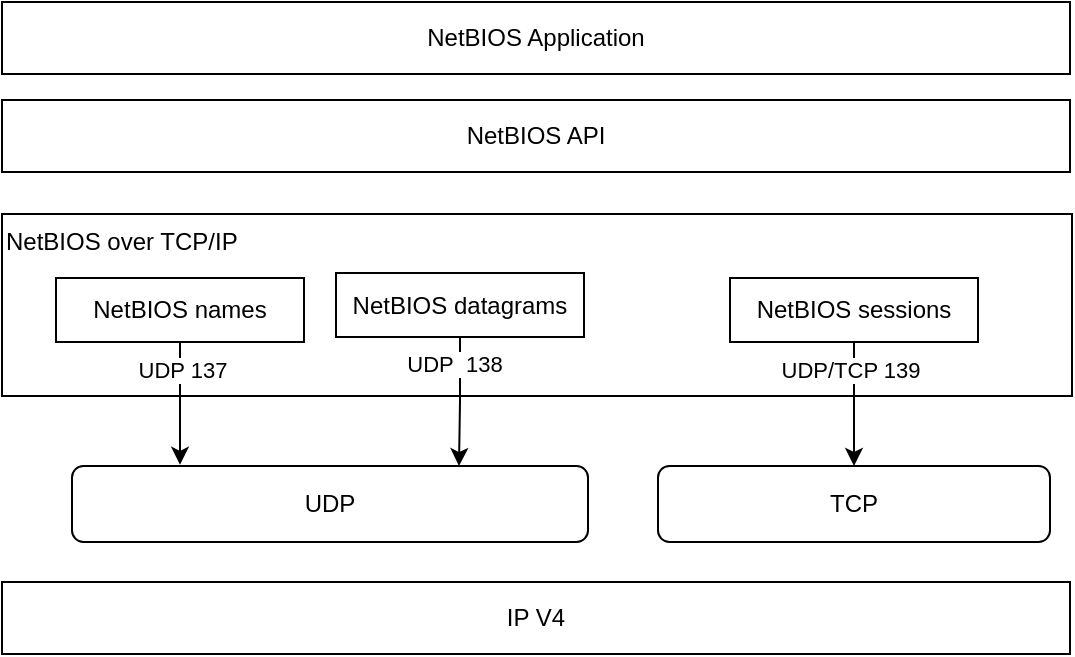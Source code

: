 <mxfile version="22.1.11" type="github">
  <diagram name="第 1 页" id="gh5PI_p-MOkmfYP4QGG6">
    <mxGraphModel dx="1050" dy="569" grid="0" gridSize="10" guides="1" tooltips="1" connect="1" arrows="1" fold="1" page="0" pageScale="1" pageWidth="827" pageHeight="1169" math="0" shadow="0">
      <root>
        <mxCell id="0" />
        <mxCell id="1" parent="0" />
        <mxCell id="ohtwi0VluYz8EV7dMfoW-1" value="NetBIOS Application" style="rounded=0;whiteSpace=wrap;html=1;" vertex="1" parent="1">
          <mxGeometry x="32" y="106" width="534" height="36" as="geometry" />
        </mxCell>
        <mxCell id="ohtwi0VluYz8EV7dMfoW-2" value="NetBIOS API" style="rounded=0;whiteSpace=wrap;html=1;" vertex="1" parent="1">
          <mxGeometry x="32" y="155" width="534" height="36" as="geometry" />
        </mxCell>
        <mxCell id="ohtwi0VluYz8EV7dMfoW-3" value="NetBIOS over TCP/IP" style="rounded=0;whiteSpace=wrap;html=1;align=left;verticalAlign=top;" vertex="1" parent="1">
          <mxGeometry x="32" y="212" width="535" height="91" as="geometry" />
        </mxCell>
        <mxCell id="ohtwi0VluYz8EV7dMfoW-4" value="UDP" style="rounded=1;whiteSpace=wrap;html=1;" vertex="1" parent="1">
          <mxGeometry x="67" y="338" width="258" height="38" as="geometry" />
        </mxCell>
        <mxCell id="ohtwi0VluYz8EV7dMfoW-10" style="edgeStyle=orthogonalEdgeStyle;rounded=0;orthogonalLoop=1;jettySize=auto;html=1;" edge="1" parent="1" source="ohtwi0VluYz8EV7dMfoW-6">
          <mxGeometry relative="1" as="geometry">
            <mxPoint x="121" y="337.4" as="targetPoint" />
          </mxGeometry>
        </mxCell>
        <mxCell id="ohtwi0VluYz8EV7dMfoW-12" value="UDP 137" style="edgeLabel;html=1;align=center;verticalAlign=middle;resizable=0;points=[];" vertex="1" connectable="0" parent="ohtwi0VluYz8EV7dMfoW-10">
          <mxGeometry x="-0.561" y="1" relative="1" as="geometry">
            <mxPoint as="offset" />
          </mxGeometry>
        </mxCell>
        <mxCell id="ohtwi0VluYz8EV7dMfoW-6" value="NetBIOS names" style="rounded=0;whiteSpace=wrap;html=1;" vertex="1" parent="1">
          <mxGeometry x="59" y="244" width="124" height="32" as="geometry" />
        </mxCell>
        <mxCell id="ohtwi0VluYz8EV7dMfoW-11" style="edgeStyle=orthogonalEdgeStyle;rounded=0;orthogonalLoop=1;jettySize=auto;html=1;entryX=0.75;entryY=0;entryDx=0;entryDy=0;" edge="1" parent="1" source="ohtwi0VluYz8EV7dMfoW-7" target="ohtwi0VluYz8EV7dMfoW-4">
          <mxGeometry relative="1" as="geometry" />
        </mxCell>
        <mxCell id="ohtwi0VluYz8EV7dMfoW-13" value="UDP&amp;nbsp; 138" style="edgeLabel;html=1;align=center;verticalAlign=middle;resizable=0;points=[];" vertex="1" connectable="0" parent="ohtwi0VluYz8EV7dMfoW-11">
          <mxGeometry x="-0.597" y="-3" relative="1" as="geometry">
            <mxPoint as="offset" />
          </mxGeometry>
        </mxCell>
        <mxCell id="ohtwi0VluYz8EV7dMfoW-7" value="&lt;font style=&quot;vertical-align: inherit;&quot;&gt;&lt;font style=&quot;vertical-align: inherit;&quot;&gt;NetBIOS datagrams&lt;/font&gt;&lt;/font&gt;" style="rounded=0;whiteSpace=wrap;html=1;" vertex="1" parent="1">
          <mxGeometry x="199" y="241.5" width="124" height="32" as="geometry" />
        </mxCell>
        <mxCell id="ohtwi0VluYz8EV7dMfoW-14" value="TCP" style="rounded=1;whiteSpace=wrap;html=1;" vertex="1" parent="1">
          <mxGeometry x="360" y="338" width="196" height="38" as="geometry" />
        </mxCell>
        <mxCell id="ohtwi0VluYz8EV7dMfoW-17" style="edgeStyle=orthogonalEdgeStyle;rounded=0;orthogonalLoop=1;jettySize=auto;html=1;" edge="1" parent="1" source="ohtwi0VluYz8EV7dMfoW-15" target="ohtwi0VluYz8EV7dMfoW-14">
          <mxGeometry relative="1" as="geometry" />
        </mxCell>
        <mxCell id="ohtwi0VluYz8EV7dMfoW-18" value="UDP/TCP 139" style="edgeLabel;html=1;align=center;verticalAlign=middle;resizable=0;points=[];" vertex="1" connectable="0" parent="ohtwi0VluYz8EV7dMfoW-17">
          <mxGeometry x="-0.561" y="-2" relative="1" as="geometry">
            <mxPoint as="offset" />
          </mxGeometry>
        </mxCell>
        <mxCell id="ohtwi0VluYz8EV7dMfoW-15" value="NetBIOS sessions" style="rounded=0;whiteSpace=wrap;html=1;" vertex="1" parent="1">
          <mxGeometry x="396" y="244" width="124" height="32" as="geometry" />
        </mxCell>
        <mxCell id="ohtwi0VluYz8EV7dMfoW-19" value="IP V4" style="rounded=0;whiteSpace=wrap;html=1;" vertex="1" parent="1">
          <mxGeometry x="32" y="396" width="534" height="36" as="geometry" />
        </mxCell>
      </root>
    </mxGraphModel>
  </diagram>
</mxfile>
